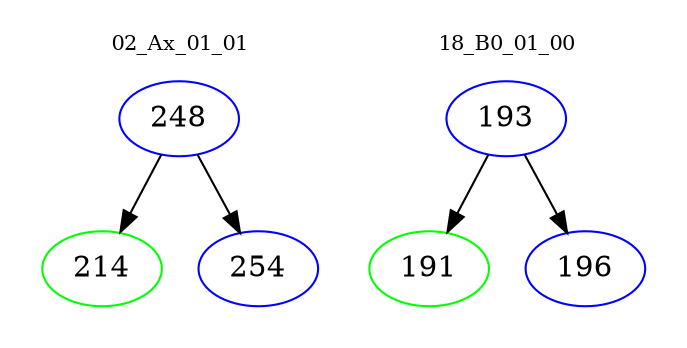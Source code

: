 digraph{
subgraph cluster_0 {
color = white
label = "02_Ax_01_01";
fontsize=10;
T0_248 [label="248", color="blue"]
T0_248 -> T0_214 [color="black"]
T0_214 [label="214", color="green"]
T0_248 -> T0_254 [color="black"]
T0_254 [label="254", color="blue"]
}
subgraph cluster_1 {
color = white
label = "18_B0_01_00";
fontsize=10;
T1_193 [label="193", color="blue"]
T1_193 -> T1_191 [color="black"]
T1_191 [label="191", color="green"]
T1_193 -> T1_196 [color="black"]
T1_196 [label="196", color="blue"]
}
}
